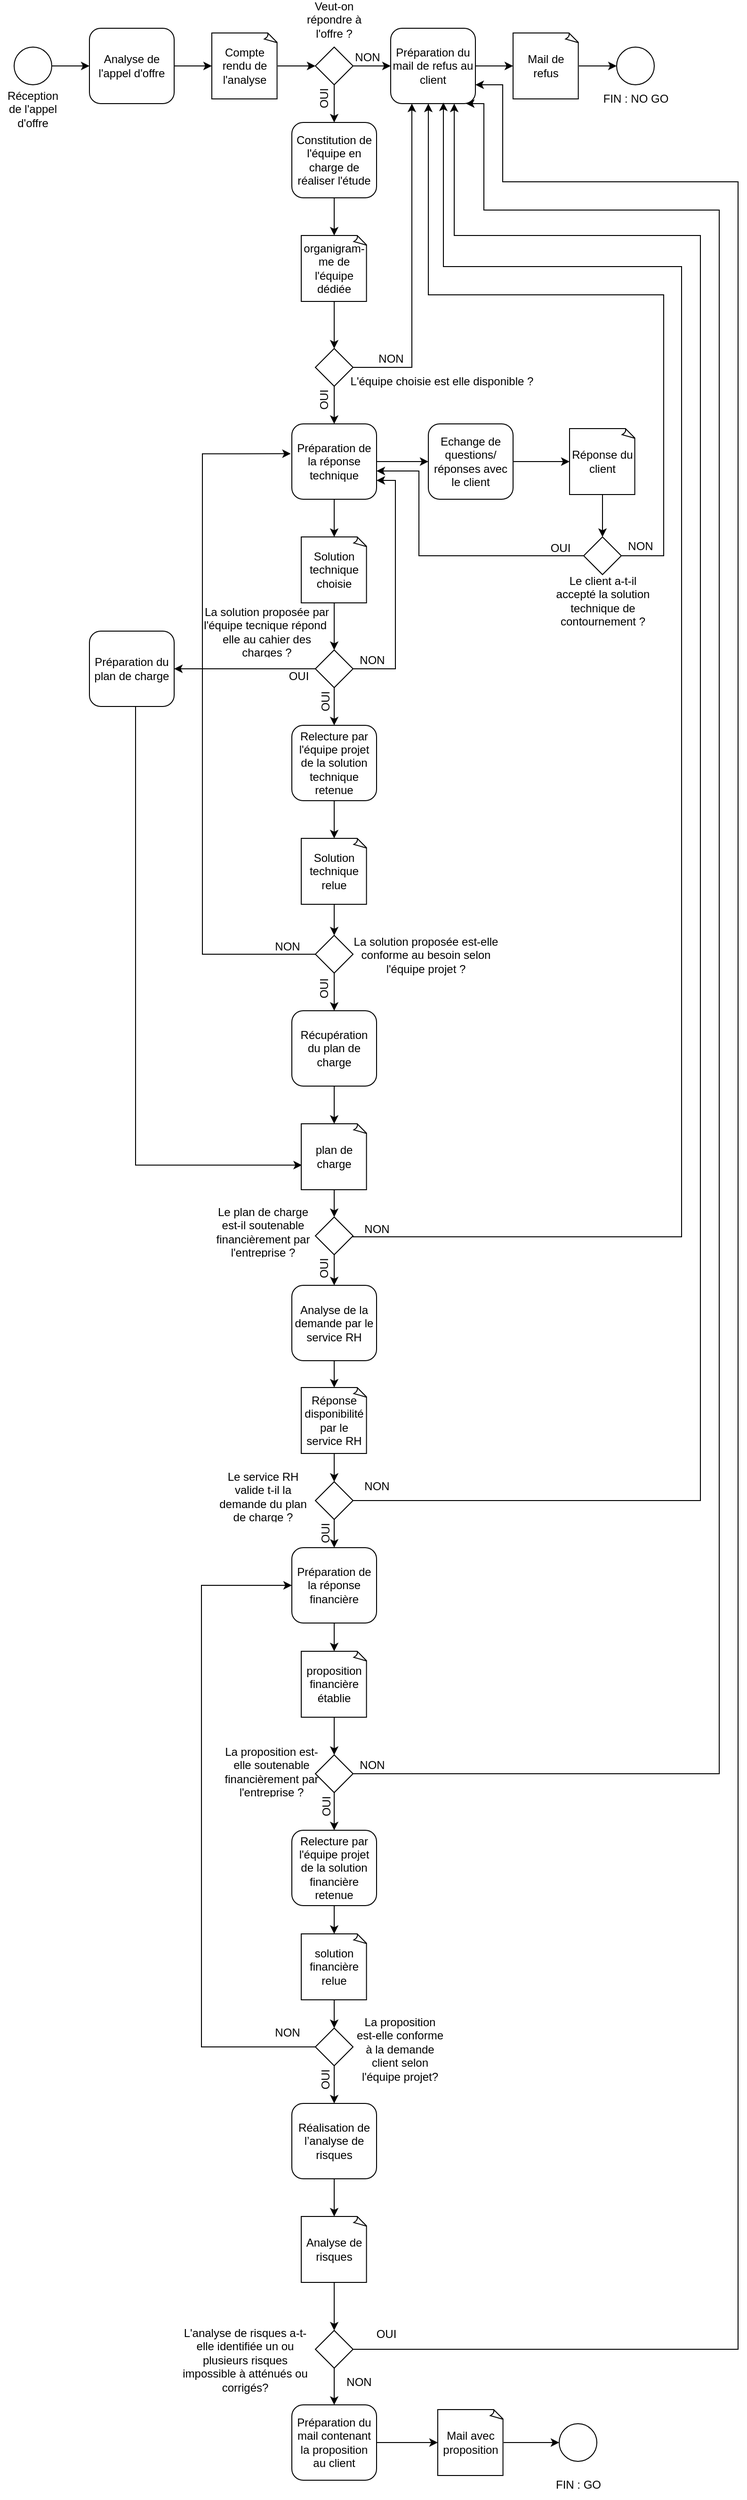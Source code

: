 <mxfile version="21.6.1" type="github">
  <diagram name="Page-1" id="06tbPVwSqotmteYgba5W">
    <mxGraphModel dx="1434" dy="726" grid="1" gridSize="10" guides="1" tooltips="1" connect="1" arrows="1" fold="1" page="1" pageScale="1" pageWidth="827" pageHeight="1169" math="0" shadow="0">
      <root>
        <mxCell id="0" />
        <mxCell id="1" parent="0" />
        <mxCell id="W4CwJOv0dRvsqOfOB2o--12" style="edgeStyle=orthogonalEdgeStyle;rounded=0;orthogonalLoop=1;jettySize=auto;html=1;entryX=0;entryY=0.5;entryDx=0;entryDy=0;" parent="1" source="W4CwJOv0dRvsqOfOB2o--1" target="W4CwJOv0dRvsqOfOB2o--9" edge="1">
          <mxGeometry relative="1" as="geometry" />
        </mxCell>
        <mxCell id="W4CwJOv0dRvsqOfOB2o--1" value="" style="ellipse;whiteSpace=wrap;html=1;aspect=fixed;" parent="1" vertex="1">
          <mxGeometry x="21" y="57" width="40" height="40" as="geometry" />
        </mxCell>
        <mxCell id="W4CwJOv0dRvsqOfOB2o--17" value="" style="edgeStyle=orthogonalEdgeStyle;rounded=0;orthogonalLoop=1;jettySize=auto;html=1;entryX=0.5;entryY=0;entryDx=0;entryDy=0;" parent="1" source="W4CwJOv0dRvsqOfOB2o--6" target="W4CwJOv0dRvsqOfOB2o--71" edge="1">
          <mxGeometry relative="1" as="geometry">
            <mxPoint x="361" y="132" as="targetPoint" />
          </mxGeometry>
        </mxCell>
        <mxCell id="W4CwJOv0dRvsqOfOB2o--23" value="" style="edgeStyle=orthogonalEdgeStyle;rounded=0;orthogonalLoop=1;jettySize=auto;html=1;" parent="1" source="W4CwJOv0dRvsqOfOB2o--6" target="W4CwJOv0dRvsqOfOB2o--22" edge="1">
          <mxGeometry relative="1" as="geometry" />
        </mxCell>
        <mxCell id="W4CwJOv0dRvsqOfOB2o--6" value="" style="rhombus;whiteSpace=wrap;html=1;" parent="1" vertex="1">
          <mxGeometry x="341" y="57" width="40" height="40" as="geometry" />
        </mxCell>
        <mxCell id="W4CwJOv0dRvsqOfOB2o--66" value="" style="edgeStyle=orthogonalEdgeStyle;rounded=0;orthogonalLoop=1;jettySize=auto;html=1;" parent="1" source="W4CwJOv0dRvsqOfOB2o--9" target="W4CwJOv0dRvsqOfOB2o--65" edge="1">
          <mxGeometry relative="1" as="geometry" />
        </mxCell>
        <mxCell id="W4CwJOv0dRvsqOfOB2o--9" value="Analyse de l&#39;appel d&#39;offre" style="rounded=1;whiteSpace=wrap;html=1;" parent="1" vertex="1">
          <mxGeometry x="101" y="37" width="90" height="80" as="geometry" />
        </mxCell>
        <mxCell id="W4CwJOv0dRvsqOfOB2o--14" value="" style="ellipse;whiteSpace=wrap;html=1;" parent="1" vertex="1">
          <mxGeometry x="661" y="57" width="40" height="40" as="geometry" />
        </mxCell>
        <mxCell id="W4CwJOv0dRvsqOfOB2o--18" value="&lt;p&gt;Réception de l&#39;appel d&#39;offre&lt;br&gt;&lt;/p&gt;" style="text;html=1;strokeColor=none;fillColor=none;spacing=5;spacingTop=-20;whiteSpace=wrap;overflow=hidden;rounded=0;align=center;" parent="1" vertex="1">
          <mxGeometry x="6" y="100" width="70" height="50" as="geometry" />
        </mxCell>
        <mxCell id="W4CwJOv0dRvsqOfOB2o--20" value="OUI" style="text;html=1;align=center;verticalAlign=bottom;resizable=0;points=[];autosize=1;strokeColor=none;fillColor=none;horizontal=0;" parent="1" vertex="1">
          <mxGeometry x="319.73" y="97" width="40" height="30" as="geometry" />
        </mxCell>
        <mxCell id="W4CwJOv0dRvsqOfOB2o--21" value="NON" style="text;html=1;align=center;verticalAlign=bottom;resizable=0;points=[];autosize=1;strokeColor=none;fillColor=none;" parent="1" vertex="1">
          <mxGeometry x="371" y="47" width="50" height="30" as="geometry" />
        </mxCell>
        <mxCell id="W4CwJOv0dRvsqOfOB2o--69" value="" style="edgeStyle=orthogonalEdgeStyle;rounded=0;orthogonalLoop=1;jettySize=auto;html=1;" parent="1" source="W4CwJOv0dRvsqOfOB2o--22" target="W4CwJOv0dRvsqOfOB2o--68" edge="1">
          <mxGeometry relative="1" as="geometry" />
        </mxCell>
        <mxCell id="W4CwJOv0dRvsqOfOB2o--22" value="Préparation du mail de refus au client" style="rounded=1;whiteSpace=wrap;html=1;" parent="1" vertex="1">
          <mxGeometry x="421" y="37" width="90" height="80" as="geometry" />
        </mxCell>
        <mxCell id="W4CwJOv0dRvsqOfOB2o--25" value="FIN : NO GO" style="text;html=1;align=center;verticalAlign=middle;resizable=0;points=[];autosize=1;strokeColor=none;fillColor=none;" parent="1" vertex="1">
          <mxGeometry x="636" y="97" width="90" height="30" as="geometry" />
        </mxCell>
        <mxCell id="W4CwJOv0dRvsqOfOB2o--95" value="" style="edgeStyle=orthogonalEdgeStyle;rounded=0;orthogonalLoop=1;jettySize=auto;html=1;" parent="1" source="W4CwJOv0dRvsqOfOB2o--26" target="W4CwJOv0dRvsqOfOB2o--93" edge="1">
          <mxGeometry relative="1" as="geometry" />
        </mxCell>
        <mxCell id="W4CwJOv0dRvsqOfOB2o--163" value="" style="edgeStyle=orthogonalEdgeStyle;rounded=0;orthogonalLoop=1;jettySize=auto;html=1;" parent="1" source="W4CwJOv0dRvsqOfOB2o--26" target="W4CwJOv0dRvsqOfOB2o--94" edge="1">
          <mxGeometry relative="1" as="geometry" />
        </mxCell>
        <mxCell id="W4CwJOv0dRvsqOfOB2o--26" value="Préparation de la réponse technique " style="rounded=1;whiteSpace=wrap;html=1;" parent="1" vertex="1">
          <mxGeometry x="316" y="457" width="90" height="80" as="geometry" />
        </mxCell>
        <mxCell id="W4CwJOv0dRvsqOfOB2o--146" value="" style="edgeStyle=orthogonalEdgeStyle;rounded=0;orthogonalLoop=1;jettySize=auto;html=1;" parent="1" source="W4CwJOv0dRvsqOfOB2o--53" target="W4CwJOv0dRvsqOfOB2o--143" edge="1">
          <mxGeometry relative="1" as="geometry" />
        </mxCell>
        <mxCell id="W4CwJOv0dRvsqOfOB2o--164" style="edgeStyle=orthogonalEdgeStyle;rounded=0;orthogonalLoop=1;jettySize=auto;html=1;exitX=1;exitY=0.5;exitDx=0;exitDy=0;entryX=1;entryY=0.75;entryDx=0;entryDy=0;" parent="1" source="W4CwJOv0dRvsqOfOB2o--53" target="W4CwJOv0dRvsqOfOB2o--26" edge="1">
          <mxGeometry relative="1" as="geometry">
            <Array as="points">
              <mxPoint x="426" y="717" />
              <mxPoint x="426" y="517" />
            </Array>
            <mxPoint x="476" y="717" as="sourcePoint" />
            <mxPoint x="451" y="517" as="targetPoint" />
          </mxGeometry>
        </mxCell>
        <mxCell id="qf3wXV-jR4rl2hwFz4tr-2" style="edgeStyle=orthogonalEdgeStyle;rounded=0;orthogonalLoop=1;jettySize=auto;html=1;entryX=1;entryY=0.5;entryDx=0;entryDy=0;" edge="1" parent="1" source="W4CwJOv0dRvsqOfOB2o--53" target="W4CwJOv0dRvsqOfOB2o--166">
          <mxGeometry relative="1" as="geometry" />
        </mxCell>
        <mxCell id="W4CwJOv0dRvsqOfOB2o--53" value="" style="rhombus;whiteSpace=wrap;html=1;" parent="1" vertex="1">
          <mxGeometry x="341" y="697" width="40" height="40" as="geometry" />
        </mxCell>
        <mxCell id="W4CwJOv0dRvsqOfOB2o--67" value="" style="edgeStyle=orthogonalEdgeStyle;rounded=0;orthogonalLoop=1;jettySize=auto;html=1;entryX=0;entryY=0.5;entryDx=0;entryDy=0;" parent="1" source="W4CwJOv0dRvsqOfOB2o--65" target="W4CwJOv0dRvsqOfOB2o--6" edge="1">
          <mxGeometry relative="1" as="geometry" />
        </mxCell>
        <mxCell id="W4CwJOv0dRvsqOfOB2o--65" value="Compte rendu de l&#39;analyse" style="whiteSpace=wrap;html=1;shape=mxgraph.basic.document" parent="1" vertex="1">
          <mxGeometry x="231" y="42" width="70" height="70" as="geometry" />
        </mxCell>
        <mxCell id="W4CwJOv0dRvsqOfOB2o--70" value="" style="edgeStyle=orthogonalEdgeStyle;rounded=0;orthogonalLoop=1;jettySize=auto;html=1;entryX=0;entryY=0.5;entryDx=0;entryDy=0;" parent="1" source="W4CwJOv0dRvsqOfOB2o--68" target="W4CwJOv0dRvsqOfOB2o--14" edge="1">
          <mxGeometry relative="1" as="geometry" />
        </mxCell>
        <mxCell id="W4CwJOv0dRvsqOfOB2o--68" value="Mail de refus" style="whiteSpace=wrap;html=1;shape=mxgraph.basic.document" parent="1" vertex="1">
          <mxGeometry x="551" y="42" width="70" height="70" as="geometry" />
        </mxCell>
        <mxCell id="W4CwJOv0dRvsqOfOB2o--77" value="" style="edgeStyle=orthogonalEdgeStyle;rounded=0;orthogonalLoop=1;jettySize=auto;html=1;" parent="1" source="W4CwJOv0dRvsqOfOB2o--71" target="W4CwJOv0dRvsqOfOB2o--76" edge="1">
          <mxGeometry relative="1" as="geometry" />
        </mxCell>
        <mxCell id="W4CwJOv0dRvsqOfOB2o--71" value="Constitution de l&#39;équipe en charge de réaliser l&#39;étude " style="rounded=1;whiteSpace=wrap;html=1;" parent="1" vertex="1">
          <mxGeometry x="316" y="137" width="90" height="80" as="geometry" />
        </mxCell>
        <mxCell id="W4CwJOv0dRvsqOfOB2o--72" value="Veut-on répondre à l&#39;offre ?" style="text;html=1;strokeColor=none;fillColor=none;spacing=5;spacingTop=-20;whiteSpace=wrap;overflow=hidden;rounded=0;align=center;" parent="1" vertex="1">
          <mxGeometry x="326" y="17" width="70" height="30" as="geometry" />
        </mxCell>
        <mxCell id="W4CwJOv0dRvsqOfOB2o--90" value="" style="edgeStyle=orthogonalEdgeStyle;rounded=0;orthogonalLoop=1;jettySize=auto;html=1;" parent="1" source="W4CwJOv0dRvsqOfOB2o--75" target="W4CwJOv0dRvsqOfOB2o--26" edge="1">
          <mxGeometry relative="1" as="geometry" />
        </mxCell>
        <mxCell id="W4CwJOv0dRvsqOfOB2o--210" style="edgeStyle=orthogonalEdgeStyle;rounded=0;orthogonalLoop=1;jettySize=auto;html=1;entryX=0.25;entryY=1;entryDx=0;entryDy=0;" parent="1" source="W4CwJOv0dRvsqOfOB2o--75" target="W4CwJOv0dRvsqOfOB2o--22" edge="1">
          <mxGeometry relative="1" as="geometry" />
        </mxCell>
        <mxCell id="W4CwJOv0dRvsqOfOB2o--75" value="" style="rhombus;whiteSpace=wrap;html=1;" parent="1" vertex="1">
          <mxGeometry x="341" y="377" width="40" height="40" as="geometry" />
        </mxCell>
        <mxCell id="W4CwJOv0dRvsqOfOB2o--78" value="" style="edgeStyle=orthogonalEdgeStyle;rounded=0;orthogonalLoop=1;jettySize=auto;html=1;" parent="1" source="W4CwJOv0dRvsqOfOB2o--76" target="W4CwJOv0dRvsqOfOB2o--75" edge="1">
          <mxGeometry relative="1" as="geometry" />
        </mxCell>
        <mxCell id="W4CwJOv0dRvsqOfOB2o--76" value="organigram-me de l&#39;équipe dédiée" style="whiteSpace=wrap;html=1;shape=mxgraph.basic.document" parent="1" vertex="1">
          <mxGeometry x="326" y="257" width="70" height="70" as="geometry" />
        </mxCell>
        <mxCell id="W4CwJOv0dRvsqOfOB2o--79" value="L&#39;équipe choisie est elle disponible ?" style="text;html=1;align=center;verticalAlign=middle;resizable=0;points=[];autosize=1;strokeColor=none;fillColor=none;" parent="1" vertex="1">
          <mxGeometry x="359.73" y="397" width="230" height="30" as="geometry" />
        </mxCell>
        <mxCell id="W4CwJOv0dRvsqOfOB2o--88" value="NON" style="text;html=1;align=center;verticalAlign=bottom;resizable=0;points=[];autosize=1;strokeColor=none;fillColor=none;" parent="1" vertex="1">
          <mxGeometry x="396" y="367" width="50" height="30" as="geometry" />
        </mxCell>
        <mxCell id="W4CwJOv0dRvsqOfOB2o--91" value="OUI" style="text;html=1;align=center;verticalAlign=bottom;resizable=0;points=[];autosize=1;strokeColor=none;fillColor=none;horizontal=0;" parent="1" vertex="1">
          <mxGeometry x="319.73" y="417" width="40" height="30" as="geometry" />
        </mxCell>
        <mxCell id="W4CwJOv0dRvsqOfOB2o--96" value="" style="edgeStyle=orthogonalEdgeStyle;rounded=0;orthogonalLoop=1;jettySize=auto;html=1;" parent="1" source="W4CwJOv0dRvsqOfOB2o--93" target="W4CwJOv0dRvsqOfOB2o--53" edge="1">
          <mxGeometry relative="1" as="geometry" />
        </mxCell>
        <mxCell id="W4CwJOv0dRvsqOfOB2o--93" value="Solution technique choisie" style="whiteSpace=wrap;html=1;shape=mxgraph.basic.document" parent="1" vertex="1">
          <mxGeometry x="326" y="577" width="70" height="70" as="geometry" />
        </mxCell>
        <mxCell id="W4CwJOv0dRvsqOfOB2o--108" value="" style="edgeStyle=orthogonalEdgeStyle;rounded=0;orthogonalLoop=1;jettySize=auto;html=1;" parent="1" source="W4CwJOv0dRvsqOfOB2o--94" target="W4CwJOv0dRvsqOfOB2o--102" edge="1">
          <mxGeometry relative="1" as="geometry" />
        </mxCell>
        <mxCell id="W4CwJOv0dRvsqOfOB2o--94" value="Echange de questions/ réponses avec le client" style="rounded=1;whiteSpace=wrap;html=1;" parent="1" vertex="1">
          <mxGeometry x="461" y="457" width="90" height="80" as="geometry" />
        </mxCell>
        <mxCell id="W4CwJOv0dRvsqOfOB2o--114" value="" style="edgeStyle=orthogonalEdgeStyle;rounded=0;orthogonalLoop=1;jettySize=auto;html=1;" parent="1" source="W4CwJOv0dRvsqOfOB2o--98" target="W4CwJOv0dRvsqOfOB2o--113" edge="1">
          <mxGeometry relative="1" as="geometry" />
        </mxCell>
        <mxCell id="W4CwJOv0dRvsqOfOB2o--98" value="Préparation de la réponse financière" style="rounded=1;whiteSpace=wrap;html=1;" parent="1" vertex="1">
          <mxGeometry x="316" y="1650" width="90" height="80" as="geometry" />
        </mxCell>
        <mxCell id="W4CwJOv0dRvsqOfOB2o--100" value="OUI" style="text;html=1;align=center;verticalAlign=bottom;resizable=0;points=[];autosize=1;strokeColor=none;fillColor=none;horizontal=0;" parent="1" vertex="1">
          <mxGeometry x="321" y="737" width="40" height="30" as="geometry" />
        </mxCell>
        <mxCell id="W4CwJOv0dRvsqOfOB2o--105" value="" style="edgeStyle=orthogonalEdgeStyle;rounded=0;orthogonalLoop=1;jettySize=auto;html=1;" parent="1" source="W4CwJOv0dRvsqOfOB2o--102" target="W4CwJOv0dRvsqOfOB2o--103" edge="1">
          <mxGeometry relative="1" as="geometry" />
        </mxCell>
        <mxCell id="W4CwJOv0dRvsqOfOB2o--102" value="Réponse du client" style="whiteSpace=wrap;html=1;shape=mxgraph.basic.document" parent="1" vertex="1">
          <mxGeometry x="611" y="462" width="70" height="70" as="geometry" />
        </mxCell>
        <mxCell id="W4CwJOv0dRvsqOfOB2o--147" style="edgeStyle=orthogonalEdgeStyle;rounded=0;orthogonalLoop=1;jettySize=auto;html=1;" parent="1" source="W4CwJOv0dRvsqOfOB2o--103" edge="1">
          <mxGeometry relative="1" as="geometry">
            <mxPoint x="406" y="507" as="targetPoint" />
            <Array as="points">
              <mxPoint x="451" y="597" />
              <mxPoint x="451" y="507" />
              <mxPoint x="406" y="507" />
            </Array>
          </mxGeometry>
        </mxCell>
        <mxCell id="W4CwJOv0dRvsqOfOB2o--154" style="edgeStyle=orthogonalEdgeStyle;rounded=0;orthogonalLoop=1;jettySize=auto;html=1;" parent="1" source="W4CwJOv0dRvsqOfOB2o--103" edge="1">
          <mxGeometry relative="1" as="geometry">
            <mxPoint x="461" y="117" as="targetPoint" />
            <Array as="points">
              <mxPoint x="711" y="597" />
              <mxPoint x="711" y="320" />
              <mxPoint x="461" y="320" />
            </Array>
          </mxGeometry>
        </mxCell>
        <mxCell id="W4CwJOv0dRvsqOfOB2o--103" value="" style="rhombus;whiteSpace=wrap;html=1;" parent="1" vertex="1">
          <mxGeometry x="626" y="577" width="40" height="40" as="geometry" />
        </mxCell>
        <mxCell id="W4CwJOv0dRvsqOfOB2o--111" value="La solution proposée par l&#39;équipe tecnique répond&amp;nbsp; elle au cahier des charges ?" style="text;html=1;strokeColor=none;fillColor=none;spacing=5;spacingTop=-20;whiteSpace=wrap;overflow=hidden;rounded=0;align=center;" parent="1" vertex="1">
          <mxGeometry x="217" y="660" width="145" height="45" as="geometry" />
        </mxCell>
        <mxCell id="W4CwJOv0dRvsqOfOB2o--112" value="Le client a-t-il accepté la solution technique de contournement ?" style="text;html=1;strokeColor=none;fillColor=none;spacing=5;spacingTop=-20;whiteSpace=wrap;overflow=hidden;rounded=0;align=center;" parent="1" vertex="1">
          <mxGeometry x="588.5" y="627" width="115" height="50" as="geometry" />
        </mxCell>
        <mxCell id="W4CwJOv0dRvsqOfOB2o--117" value="" style="edgeStyle=orthogonalEdgeStyle;rounded=0;orthogonalLoop=1;jettySize=auto;html=1;" parent="1" source="W4CwJOv0dRvsqOfOB2o--113" target="W4CwJOv0dRvsqOfOB2o--116" edge="1">
          <mxGeometry relative="1" as="geometry" />
        </mxCell>
        <mxCell id="W4CwJOv0dRvsqOfOB2o--113" value="proposition financière établie" style="whiteSpace=wrap;html=1;shape=mxgraph.basic.document" parent="1" vertex="1">
          <mxGeometry x="326" y="1760" width="70" height="70" as="geometry" />
        </mxCell>
        <mxCell id="W4CwJOv0dRvsqOfOB2o--124" value="" style="edgeStyle=orthogonalEdgeStyle;rounded=0;orthogonalLoop=1;jettySize=auto;html=1;" parent="1" source="W4CwJOv0dRvsqOfOB2o--116" target="W4CwJOv0dRvsqOfOB2o--123" edge="1">
          <mxGeometry relative="1" as="geometry" />
        </mxCell>
        <mxCell id="W4CwJOv0dRvsqOfOB2o--212" style="edgeStyle=orthogonalEdgeStyle;rounded=0;orthogonalLoop=1;jettySize=auto;html=1;entryX=0.889;entryY=1;entryDx=0;entryDy=0;entryPerimeter=0;exitX=1;exitY=0.5;exitDx=0;exitDy=0;" parent="1" source="W4CwJOv0dRvsqOfOB2o--116" target="W4CwJOv0dRvsqOfOB2o--22" edge="1">
          <mxGeometry relative="1" as="geometry">
            <Array as="points">
              <mxPoint x="770" y="1890" />
              <mxPoint x="770" y="230" />
              <mxPoint x="520" y="230" />
              <mxPoint x="520" y="117" />
            </Array>
          </mxGeometry>
        </mxCell>
        <mxCell id="W4CwJOv0dRvsqOfOB2o--116" value="" style="rhombus;whiteSpace=wrap;html=1;" parent="1" vertex="1">
          <mxGeometry x="341" y="1870" width="40" height="40" as="geometry" />
        </mxCell>
        <mxCell id="W4CwJOv0dRvsqOfOB2o--118" value="NON" style="text;html=1;align=center;verticalAlign=middle;resizable=0;points=[];autosize=1;strokeColor=none;fillColor=none;" parent="1" vertex="1">
          <mxGeometry x="376" y="693" width="50" height="30" as="geometry" />
        </mxCell>
        <mxCell id="W4CwJOv0dRvsqOfOB2o--121" value="NON" style="text;html=1;align=center;verticalAlign=middle;resizable=0;points=[];autosize=1;strokeColor=none;fillColor=none;" parent="1" vertex="1">
          <mxGeometry x="376" y="1866" width="50" height="30" as="geometry" />
        </mxCell>
        <mxCell id="W4CwJOv0dRvsqOfOB2o--122" value="La proposition est-elle conforme à la demande client selon l&#39;équipe projet?" style="text;whiteSpace=wrap;html=1;align=center;" parent="1" vertex="1">
          <mxGeometry x="381" y="2140" width="100" height="40" as="geometry" />
        </mxCell>
        <mxCell id="W4CwJOv0dRvsqOfOB2o--127" value="" style="edgeStyle=orthogonalEdgeStyle;rounded=0;orthogonalLoop=1;jettySize=auto;html=1;" parent="1" source="W4CwJOv0dRvsqOfOB2o--123" target="W4CwJOv0dRvsqOfOB2o--126" edge="1">
          <mxGeometry relative="1" as="geometry" />
        </mxCell>
        <mxCell id="W4CwJOv0dRvsqOfOB2o--123" value="Relecture par l&#39;équipe projet de la solution financière retenue" style="rounded=1;whiteSpace=wrap;html=1;" parent="1" vertex="1">
          <mxGeometry x="316" y="1950" width="90" height="80" as="geometry" />
        </mxCell>
        <mxCell id="W4CwJOv0dRvsqOfOB2o--125" value="OUI" style="text;html=1;align=center;verticalAlign=bottom;resizable=0;points=[];autosize=1;strokeColor=none;fillColor=none;horizontal=0;" parent="1" vertex="1">
          <mxGeometry x="322" y="1910" width="40" height="30" as="geometry" />
        </mxCell>
        <mxCell id="qf3wXV-jR4rl2hwFz4tr-7" value="" style="edgeStyle=orthogonalEdgeStyle;rounded=0;orthogonalLoop=1;jettySize=auto;html=1;entryX=0.5;entryY=0;entryDx=0;entryDy=0;" edge="1" parent="1" source="W4CwJOv0dRvsqOfOB2o--126" target="qf3wXV-jR4rl2hwFz4tr-3">
          <mxGeometry relative="1" as="geometry" />
        </mxCell>
        <mxCell id="W4CwJOv0dRvsqOfOB2o--126" value="solution financière relue" style="whiteSpace=wrap;html=1;shape=mxgraph.basic.document" parent="1" vertex="1">
          <mxGeometry x="326" y="2060" width="70" height="70" as="geometry" />
        </mxCell>
        <mxCell id="W4CwJOv0dRvsqOfOB2o--134" value="" style="edgeStyle=orthogonalEdgeStyle;rounded=0;orthogonalLoop=1;jettySize=auto;html=1;" parent="1" source="W4CwJOv0dRvsqOfOB2o--128" target="W4CwJOv0dRvsqOfOB2o--131" edge="1">
          <mxGeometry relative="1" as="geometry" />
        </mxCell>
        <mxCell id="W4CwJOv0dRvsqOfOB2o--140" style="edgeStyle=orthogonalEdgeStyle;rounded=0;orthogonalLoop=1;jettySize=auto;html=1;entryX=0;entryY=0.5;entryDx=0;entryDy=0;exitX=0;exitY=0.5;exitDx=0;exitDy=0;" parent="1" source="qf3wXV-jR4rl2hwFz4tr-3" target="W4CwJOv0dRvsqOfOB2o--98" edge="1">
          <mxGeometry relative="1" as="geometry">
            <Array as="points">
              <mxPoint x="220" y="2180" />
              <mxPoint x="220" y="1690" />
            </Array>
          </mxGeometry>
        </mxCell>
        <mxCell id="qf3wXV-jR4rl2hwFz4tr-18" style="edgeStyle=orthogonalEdgeStyle;rounded=0;orthogonalLoop=1;jettySize=auto;html=1;exitX=1;exitY=0.5;exitDx=0;exitDy=0;entryX=1;entryY=0.75;entryDx=0;entryDy=0;" edge="1" parent="1" source="W4CwJOv0dRvsqOfOB2o--128" target="W4CwJOv0dRvsqOfOB2o--22">
          <mxGeometry relative="1" as="geometry">
            <Array as="points">
              <mxPoint x="790" y="2501" />
              <mxPoint x="790" y="200" />
              <mxPoint x="540" y="200" />
              <mxPoint x="540" y="97" />
            </Array>
          </mxGeometry>
        </mxCell>
        <mxCell id="W4CwJOv0dRvsqOfOB2o--128" value="" style="rhombus;whiteSpace=wrap;html=1;" parent="1" vertex="1">
          <mxGeometry x="341" y="2481" width="40" height="40" as="geometry" />
        </mxCell>
        <mxCell id="W4CwJOv0dRvsqOfOB2o--130" value="" style="ellipse;whiteSpace=wrap;html=1;" parent="1" vertex="1">
          <mxGeometry x="600" y="2580" width="40" height="40" as="geometry" />
        </mxCell>
        <mxCell id="W4CwJOv0dRvsqOfOB2o--135" value="" style="edgeStyle=orthogonalEdgeStyle;rounded=0;orthogonalLoop=1;jettySize=auto;html=1;" parent="1" source="W4CwJOv0dRvsqOfOB2o--131" target="W4CwJOv0dRvsqOfOB2o--132" edge="1">
          <mxGeometry relative="1" as="geometry" />
        </mxCell>
        <mxCell id="W4CwJOv0dRvsqOfOB2o--131" value="Préparation du mail contenant la proposition au client" style="rounded=1;whiteSpace=wrap;html=1;" parent="1" vertex="1">
          <mxGeometry x="316" y="2560" width="90" height="80" as="geometry" />
        </mxCell>
        <mxCell id="W4CwJOv0dRvsqOfOB2o--136" value="" style="edgeStyle=orthogonalEdgeStyle;rounded=0;orthogonalLoop=1;jettySize=auto;html=1;entryX=0;entryY=0.5;entryDx=0;entryDy=0;" parent="1" source="W4CwJOv0dRvsqOfOB2o--132" target="W4CwJOv0dRvsqOfOB2o--130" edge="1">
          <mxGeometry relative="1" as="geometry" />
        </mxCell>
        <mxCell id="W4CwJOv0dRvsqOfOB2o--132" value="Mail avec proposition" style="whiteSpace=wrap;html=1;shape=mxgraph.basic.document" parent="1" vertex="1">
          <mxGeometry x="471" y="2565" width="70" height="70" as="geometry" />
        </mxCell>
        <mxCell id="W4CwJOv0dRvsqOfOB2o--133" value="FIN : GO" style="text;html=1;align=center;verticalAlign=middle;resizable=0;points=[];autosize=1;strokeColor=none;fillColor=none;" parent="1" vertex="1">
          <mxGeometry x="585" y="2630" width="70" height="30" as="geometry" />
        </mxCell>
        <mxCell id="W4CwJOv0dRvsqOfOB2o--162" value="" style="edgeStyle=orthogonalEdgeStyle;rounded=0;orthogonalLoop=1;jettySize=auto;html=1;" parent="1" source="W4CwJOv0dRvsqOfOB2o--143" target="W4CwJOv0dRvsqOfOB2o--159" edge="1">
          <mxGeometry relative="1" as="geometry" />
        </mxCell>
        <mxCell id="W4CwJOv0dRvsqOfOB2o--143" value="Relecture par l&#39;équipe projet de la solution technique retenue" style="rounded=1;whiteSpace=wrap;html=1;" parent="1" vertex="1">
          <mxGeometry x="316" y="777" width="90" height="80" as="geometry" />
        </mxCell>
        <mxCell id="W4CwJOv0dRvsqOfOB2o--178" style="edgeStyle=orthogonalEdgeStyle;rounded=0;orthogonalLoop=1;jettySize=auto;html=1;entryX=-0.013;entryY=0.396;entryDx=0;entryDy=0;entryPerimeter=0;exitX=0;exitY=0.5;exitDx=0;exitDy=0;" parent="1" source="W4CwJOv0dRvsqOfOB2o--144" target="W4CwJOv0dRvsqOfOB2o--26" edge="1">
          <mxGeometry relative="1" as="geometry">
            <Array as="points">
              <mxPoint x="221" y="1020" />
              <mxPoint x="221" y="489" />
            </Array>
          </mxGeometry>
        </mxCell>
        <mxCell id="W4CwJOv0dRvsqOfOB2o--193" value="" style="edgeStyle=orthogonalEdgeStyle;rounded=0;orthogonalLoop=1;jettySize=auto;html=1;" parent="1" source="W4CwJOv0dRvsqOfOB2o--144" target="W4CwJOv0dRvsqOfOB2o--189" edge="1">
          <mxGeometry relative="1" as="geometry" />
        </mxCell>
        <mxCell id="W4CwJOv0dRvsqOfOB2o--144" value="" style="rhombus;whiteSpace=wrap;html=1;" parent="1" vertex="1">
          <mxGeometry x="341" y="1000" width="40" height="40" as="geometry" />
        </mxCell>
        <mxCell id="W4CwJOv0dRvsqOfOB2o--149" value="La solution proposée est-elle conforme au besoin selon l&#39;équipe projet ?" style="text;html=1;strokeColor=none;fillColor=none;spacing=5;spacingTop=-20;whiteSpace=wrap;overflow=hidden;rounded=0;align=center;" parent="1" vertex="1">
          <mxGeometry x="376" y="1010" width="165" height="45" as="geometry" />
        </mxCell>
        <mxCell id="W4CwJOv0dRvsqOfOB2o--152" value="OUI" style="text;html=1;align=center;verticalAlign=bottom;resizable=0;points=[];autosize=1;strokeColor=none;fillColor=none;horizontal=0;" parent="1" vertex="1">
          <mxGeometry x="319.73" y="1042" width="40" height="30" as="geometry" />
        </mxCell>
        <mxCell id="W4CwJOv0dRvsqOfOB2o--155" value="NON" style="text;html=1;align=center;verticalAlign=middle;resizable=0;points=[];autosize=1;strokeColor=none;fillColor=none;" parent="1" vertex="1">
          <mxGeometry x="661" y="572" width="50" height="30" as="geometry" />
        </mxCell>
        <mxCell id="W4CwJOv0dRvsqOfOB2o--156" value="OUI" style="text;html=1;align=center;verticalAlign=middle;resizable=0;points=[];autosize=1;strokeColor=none;fillColor=none;" parent="1" vertex="1">
          <mxGeometry x="581" y="574" width="40" height="30" as="geometry" />
        </mxCell>
        <mxCell id="W4CwJOv0dRvsqOfOB2o--157" value="NON" style="text;html=1;align=center;verticalAlign=middle;resizable=0;points=[];autosize=1;strokeColor=none;fillColor=none;" parent="1" vertex="1">
          <mxGeometry x="286" y="997" width="50" height="30" as="geometry" />
        </mxCell>
        <mxCell id="W4CwJOv0dRvsqOfOB2o--161" value="" style="edgeStyle=orthogonalEdgeStyle;rounded=0;orthogonalLoop=1;jettySize=auto;html=1;entryX=0.5;entryY=0;entryDx=0;entryDy=0;" parent="1" source="W4CwJOv0dRvsqOfOB2o--159" target="W4CwJOv0dRvsqOfOB2o--144" edge="1">
          <mxGeometry relative="1" as="geometry" />
        </mxCell>
        <mxCell id="W4CwJOv0dRvsqOfOB2o--159" value="Solution technique relue" style="whiteSpace=wrap;html=1;shape=mxgraph.basic.document" parent="1" vertex="1">
          <mxGeometry x="326" y="897" width="70" height="70" as="geometry" />
        </mxCell>
        <mxCell id="W4CwJOv0dRvsqOfOB2o--165" value="NON" style="text;html=1;align=center;verticalAlign=middle;resizable=0;points=[];autosize=1;strokeColor=none;fillColor=none;" parent="1" vertex="1">
          <mxGeometry x="362" y="2521" width="50" height="30" as="geometry" />
        </mxCell>
        <mxCell id="W4CwJOv0dRvsqOfOB2o--216" style="edgeStyle=orthogonalEdgeStyle;rounded=0;orthogonalLoop=1;jettySize=auto;html=1;entryX=0.01;entryY=0.627;entryDx=0;entryDy=0;entryPerimeter=0;" parent="1" source="W4CwJOv0dRvsqOfOB2o--166" target="W4CwJOv0dRvsqOfOB2o--192" edge="1">
          <mxGeometry relative="1" as="geometry">
            <Array as="points">
              <mxPoint x="150" y="1244" />
            </Array>
            <mxPoint x="150" y="760" as="sourcePoint" />
          </mxGeometry>
        </mxCell>
        <mxCell id="W4CwJOv0dRvsqOfOB2o--166" value="Préparation du plan de charge" style="rounded=1;whiteSpace=wrap;html=1;" parent="1" vertex="1">
          <mxGeometry x="101" y="677" width="90" height="80" as="geometry" />
        </mxCell>
        <mxCell id="W4CwJOv0dRvsqOfOB2o--205" value="" style="edgeStyle=orthogonalEdgeStyle;rounded=0;orthogonalLoop=1;jettySize=auto;html=1;" parent="1" source="W4CwJOv0dRvsqOfOB2o--170" target="W4CwJOv0dRvsqOfOB2o--98" edge="1">
          <mxGeometry relative="1" as="geometry" />
        </mxCell>
        <mxCell id="W4CwJOv0dRvsqOfOB2o--209" style="edgeStyle=orthogonalEdgeStyle;rounded=0;orthogonalLoop=1;jettySize=auto;html=1;entryX=0.75;entryY=1;entryDx=0;entryDy=0;exitX=1;exitY=0.5;exitDx=0;exitDy=0;" parent="1" source="W4CwJOv0dRvsqOfOB2o--170" target="W4CwJOv0dRvsqOfOB2o--22" edge="1">
          <mxGeometry relative="1" as="geometry">
            <Array as="points">
              <mxPoint x="750" y="1600" />
              <mxPoint x="750" y="257" />
              <mxPoint x="489" y="257" />
            </Array>
          </mxGeometry>
        </mxCell>
        <mxCell id="W4CwJOv0dRvsqOfOB2o--170" value="" style="rhombus;whiteSpace=wrap;html=1;" parent="1" vertex="1">
          <mxGeometry x="341" y="1580" width="40" height="40" as="geometry" />
        </mxCell>
        <mxCell id="W4CwJOv0dRvsqOfOB2o--204" value="" style="edgeStyle=orthogonalEdgeStyle;rounded=0;orthogonalLoop=1;jettySize=auto;html=1;" parent="1" source="W4CwJOv0dRvsqOfOB2o--172" target="W4CwJOv0dRvsqOfOB2o--202" edge="1">
          <mxGeometry relative="1" as="geometry" />
        </mxCell>
        <mxCell id="W4CwJOv0dRvsqOfOB2o--172" value="Analyse de la demande par le service RH" style="rounded=1;whiteSpace=wrap;html=1;" parent="1" vertex="1">
          <mxGeometry x="316" y="1371.5" width="90" height="80" as="geometry" />
        </mxCell>
        <mxCell id="W4CwJOv0dRvsqOfOB2o--174" value="La proposition est-elle soutenable financièrement par l&#39;entreprise ?" style="text;html=1;strokeColor=none;fillColor=none;spacing=5;spacingTop=-20;whiteSpace=wrap;overflow=hidden;rounded=0;align=center;" parent="1" vertex="1">
          <mxGeometry x="237.23" y="1870" width="115" height="45" as="geometry" />
        </mxCell>
        <mxCell id="W4CwJOv0dRvsqOfOB2o--188" value="" style="edgeStyle=orthogonalEdgeStyle;rounded=0;orthogonalLoop=1;jettySize=auto;html=1;" parent="1" source="W4CwJOv0dRvsqOfOB2o--189" target="W4CwJOv0dRvsqOfOB2o--192" edge="1">
          <mxGeometry relative="1" as="geometry" />
        </mxCell>
        <mxCell id="W4CwJOv0dRvsqOfOB2o--189" value="Récupération du plan de charge" style="rounded=1;whiteSpace=wrap;html=1;" parent="1" vertex="1">
          <mxGeometry x="316" y="1080" width="90" height="80" as="geometry" />
        </mxCell>
        <mxCell id="W4CwJOv0dRvsqOfOB2o--199" style="edgeStyle=orthogonalEdgeStyle;rounded=0;orthogonalLoop=1;jettySize=auto;html=1;entryX=0.622;entryY=0.986;entryDx=0;entryDy=0;entryPerimeter=0;exitX=1;exitY=0.5;exitDx=0;exitDy=0;" parent="1" source="W4CwJOv0dRvsqOfOB2o--190" target="W4CwJOv0dRvsqOfOB2o--22" edge="1">
          <mxGeometry relative="1" as="geometry">
            <Array as="points">
              <mxPoint x="381" y="1320" />
              <mxPoint x="730" y="1320" />
              <mxPoint x="730" y="290" />
              <mxPoint x="477" y="290" />
            </Array>
          </mxGeometry>
        </mxCell>
        <mxCell id="W4CwJOv0dRvsqOfOB2o--203" value="" style="edgeStyle=orthogonalEdgeStyle;rounded=0;orthogonalLoop=1;jettySize=auto;html=1;" parent="1" source="W4CwJOv0dRvsqOfOB2o--190" target="W4CwJOv0dRvsqOfOB2o--172" edge="1">
          <mxGeometry relative="1" as="geometry" />
        </mxCell>
        <mxCell id="W4CwJOv0dRvsqOfOB2o--190" value="" style="rhombus;whiteSpace=wrap;html=1;" parent="1" vertex="1">
          <mxGeometry x="341" y="1299" width="40" height="40" as="geometry" />
        </mxCell>
        <mxCell id="W4CwJOv0dRvsqOfOB2o--191" value="" style="edgeStyle=orthogonalEdgeStyle;rounded=0;orthogonalLoop=1;jettySize=auto;html=1;entryX=0.5;entryY=0;entryDx=0;entryDy=0;" parent="1" source="W4CwJOv0dRvsqOfOB2o--192" target="W4CwJOv0dRvsqOfOB2o--190" edge="1">
          <mxGeometry relative="1" as="geometry" />
        </mxCell>
        <mxCell id="W4CwJOv0dRvsqOfOB2o--192" value="plan de charge" style="whiteSpace=wrap;html=1;shape=mxgraph.basic.document" parent="1" vertex="1">
          <mxGeometry x="326" y="1200" width="70" height="70" as="geometry" />
        </mxCell>
        <mxCell id="W4CwJOv0dRvsqOfOB2o--195" value="Le plan de charge est-il soutenable financièrement par l&#39;entreprise ?" style="text;html=1;strokeColor=none;fillColor=none;spacing=5;spacingTop=-20;whiteSpace=wrap;overflow=hidden;rounded=0;align=center;" parent="1" vertex="1">
          <mxGeometry x="228" y="1296.5" width="115" height="45" as="geometry" />
        </mxCell>
        <mxCell id="W4CwJOv0dRvsqOfOB2o--196" value="OUI" style="text;html=1;align=center;verticalAlign=bottom;resizable=0;points=[];autosize=1;strokeColor=none;fillColor=none;horizontal=0;" parent="1" vertex="1">
          <mxGeometry x="319.73" y="1339" width="40" height="30" as="geometry" />
        </mxCell>
        <mxCell id="W4CwJOv0dRvsqOfOB2o--201" value="NON" style="text;html=1;align=center;verticalAlign=middle;resizable=0;points=[];autosize=1;strokeColor=none;fillColor=none;" parent="1" vertex="1">
          <mxGeometry x="381" y="1570" width="50" height="30" as="geometry" />
        </mxCell>
        <mxCell id="W4CwJOv0dRvsqOfOB2o--206" value="" style="edgeStyle=orthogonalEdgeStyle;rounded=0;orthogonalLoop=1;jettySize=auto;html=1;" parent="1" source="W4CwJOv0dRvsqOfOB2o--202" target="W4CwJOv0dRvsqOfOB2o--170" edge="1">
          <mxGeometry relative="1" as="geometry" />
        </mxCell>
        <mxCell id="W4CwJOv0dRvsqOfOB2o--202" value="Réponse disponibilité par le service RH" style="whiteSpace=wrap;html=1;shape=mxgraph.basic.document" parent="1" vertex="1">
          <mxGeometry x="326" y="1480" width="70" height="70" as="geometry" />
        </mxCell>
        <mxCell id="W4CwJOv0dRvsqOfOB2o--207" value="Le service RH valide t-il la demande du plan de charge ?" style="text;html=1;strokeColor=none;fillColor=none;spacing=5;spacingTop=-20;whiteSpace=wrap;overflow=hidden;rounded=0;align=center;" parent="1" vertex="1">
          <mxGeometry x="228" y="1577.5" width="115" height="45" as="geometry" />
        </mxCell>
        <mxCell id="W4CwJOv0dRvsqOfOB2o--211" value="OUI" style="text;html=1;align=center;verticalAlign=bottom;resizable=0;points=[];autosize=1;strokeColor=none;fillColor=none;horizontal=0;" parent="1" vertex="1">
          <mxGeometry x="321" y="1620" width="40" height="30" as="geometry" />
        </mxCell>
        <mxCell id="W4CwJOv0dRvsqOfOB2o--217" value="NON" style="text;html=1;align=center;verticalAlign=middle;resizable=0;points=[];autosize=1;strokeColor=none;fillColor=none;" parent="1" vertex="1">
          <mxGeometry x="381" y="1296.5" width="50" height="30" as="geometry" />
        </mxCell>
        <mxCell id="qf3wXV-jR4rl2hwFz4tr-1" value="OUI" style="text;html=1;align=center;verticalAlign=middle;resizable=0;points=[];autosize=1;strokeColor=none;fillColor=none;" vertex="1" parent="1">
          <mxGeometry x="303" y="710" width="40" height="30" as="geometry" />
        </mxCell>
        <mxCell id="qf3wXV-jR4rl2hwFz4tr-8" value="" style="edgeStyle=orthogonalEdgeStyle;rounded=0;orthogonalLoop=1;jettySize=auto;html=1;" edge="1" parent="1" source="qf3wXV-jR4rl2hwFz4tr-3" target="qf3wXV-jR4rl2hwFz4tr-5">
          <mxGeometry relative="1" as="geometry" />
        </mxCell>
        <mxCell id="qf3wXV-jR4rl2hwFz4tr-3" value="" style="rhombus;whiteSpace=wrap;html=1;" vertex="1" parent="1">
          <mxGeometry x="341" y="2160" width="40" height="40" as="geometry" />
        </mxCell>
        <mxCell id="qf3wXV-jR4rl2hwFz4tr-10" value="" style="edgeStyle=orthogonalEdgeStyle;rounded=0;orthogonalLoop=1;jettySize=auto;html=1;" edge="1" parent="1" source="qf3wXV-jR4rl2hwFz4tr-5" target="qf3wXV-jR4rl2hwFz4tr-9">
          <mxGeometry relative="1" as="geometry" />
        </mxCell>
        <mxCell id="qf3wXV-jR4rl2hwFz4tr-5" value="Réalisation de l’analyse de risques" style="rounded=1;whiteSpace=wrap;html=1;" vertex="1" parent="1">
          <mxGeometry x="316" y="2240" width="90" height="80" as="geometry" />
        </mxCell>
        <mxCell id="qf3wXV-jR4rl2hwFz4tr-6" value="NON" style="text;html=1;align=center;verticalAlign=middle;resizable=0;points=[];autosize=1;strokeColor=none;fillColor=none;" vertex="1" parent="1">
          <mxGeometry x="286" y="2150" width="50" height="30" as="geometry" />
        </mxCell>
        <mxCell id="qf3wXV-jR4rl2hwFz4tr-12" value="" style="edgeStyle=orthogonalEdgeStyle;rounded=0;orthogonalLoop=1;jettySize=auto;html=1;" edge="1" parent="1" source="qf3wXV-jR4rl2hwFz4tr-9" target="W4CwJOv0dRvsqOfOB2o--128">
          <mxGeometry relative="1" as="geometry" />
        </mxCell>
        <mxCell id="qf3wXV-jR4rl2hwFz4tr-9" value="Analyse de risques" style="whiteSpace=wrap;html=1;shape=mxgraph.basic.document" vertex="1" parent="1">
          <mxGeometry x="326" y="2360" width="70" height="70" as="geometry" />
        </mxCell>
        <mxCell id="qf3wXV-jR4rl2hwFz4tr-11" value="OUI" style="text;html=1;align=center;verticalAlign=bottom;resizable=0;points=[];autosize=1;strokeColor=none;fillColor=none;horizontal=0;" vertex="1" parent="1">
          <mxGeometry x="321" y="2200" width="40" height="30" as="geometry" />
        </mxCell>
        <mxCell id="qf3wXV-jR4rl2hwFz4tr-14" value="L&#39;analyse de risques a-t-elle identifiée un ou plusieurs risques impossible à atténués ou corrigés? " style="text;whiteSpace=wrap;html=1;align=center;" vertex="1" parent="1">
          <mxGeometry x="194.5" y="2470" width="143" height="50" as="geometry" />
        </mxCell>
        <mxCell id="qf3wXV-jR4rl2hwFz4tr-19" value="OUI" style="text;html=1;align=center;verticalAlign=middle;resizable=0;points=[];autosize=1;strokeColor=none;fillColor=none;" vertex="1" parent="1">
          <mxGeometry x="396" y="2470" width="40" height="30" as="geometry" />
        </mxCell>
      </root>
    </mxGraphModel>
  </diagram>
</mxfile>
